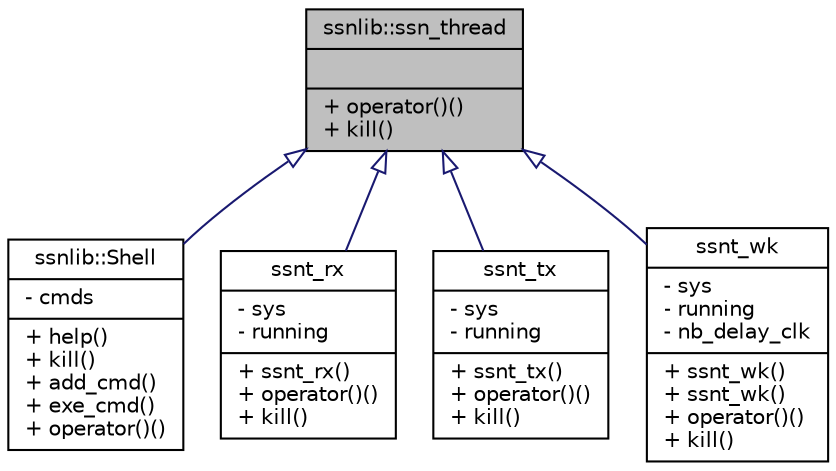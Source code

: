 digraph "ssnlib::ssn_thread"
{
  edge [fontname="Helvetica",fontsize="10",labelfontname="Helvetica",labelfontsize="10"];
  node [fontname="Helvetica",fontsize="10",shape=record];
  Node1 [label="{ssnlib::ssn_thread\n||+ operator()()\l+ kill()\l}",height=0.2,width=0.4,color="black", fillcolor="grey75", style="filled", fontcolor="black"];
  Node1 -> Node2 [dir="back",color="midnightblue",fontsize="10",style="solid",arrowtail="onormal",fontname="Helvetica"];
  Node2 [label="{ssnlib::Shell\n|- cmds\l|+ help()\l+ kill()\l+ add_cmd()\l+ exe_cmd()\l+ operator()()\l}",height=0.2,width=0.4,color="black", fillcolor="white", style="filled",URL="$classssnlib_1_1Shell.html"];
  Node1 -> Node3 [dir="back",color="midnightblue",fontsize="10",style="solid",arrowtail="onormal",fontname="Helvetica"];
  Node3 [label="{ssnt_rx\n|- sys\l- running\l|+ ssnt_rx()\l+ operator()()\l+ kill()\l}",height=0.2,width=0.4,color="black", fillcolor="white", style="filled",URL="$classssnt__rx.html"];
  Node1 -> Node4 [dir="back",color="midnightblue",fontsize="10",style="solid",arrowtail="onormal",fontname="Helvetica"];
  Node4 [label="{ssnt_tx\n|- sys\l- running\l|+ ssnt_tx()\l+ operator()()\l+ kill()\l}",height=0.2,width=0.4,color="black", fillcolor="white", style="filled",URL="$classssnt__tx.html"];
  Node1 -> Node5 [dir="back",color="midnightblue",fontsize="10",style="solid",arrowtail="onormal",fontname="Helvetica"];
  Node5 [label="{ssnt_wk\n|- sys\l- running\l- nb_delay_clk\l|+ ssnt_wk()\l+ ssnt_wk()\l+ operator()()\l+ kill()\l}",height=0.2,width=0.4,color="black", fillcolor="white", style="filled",URL="$classssnt__wk.html"];
}
